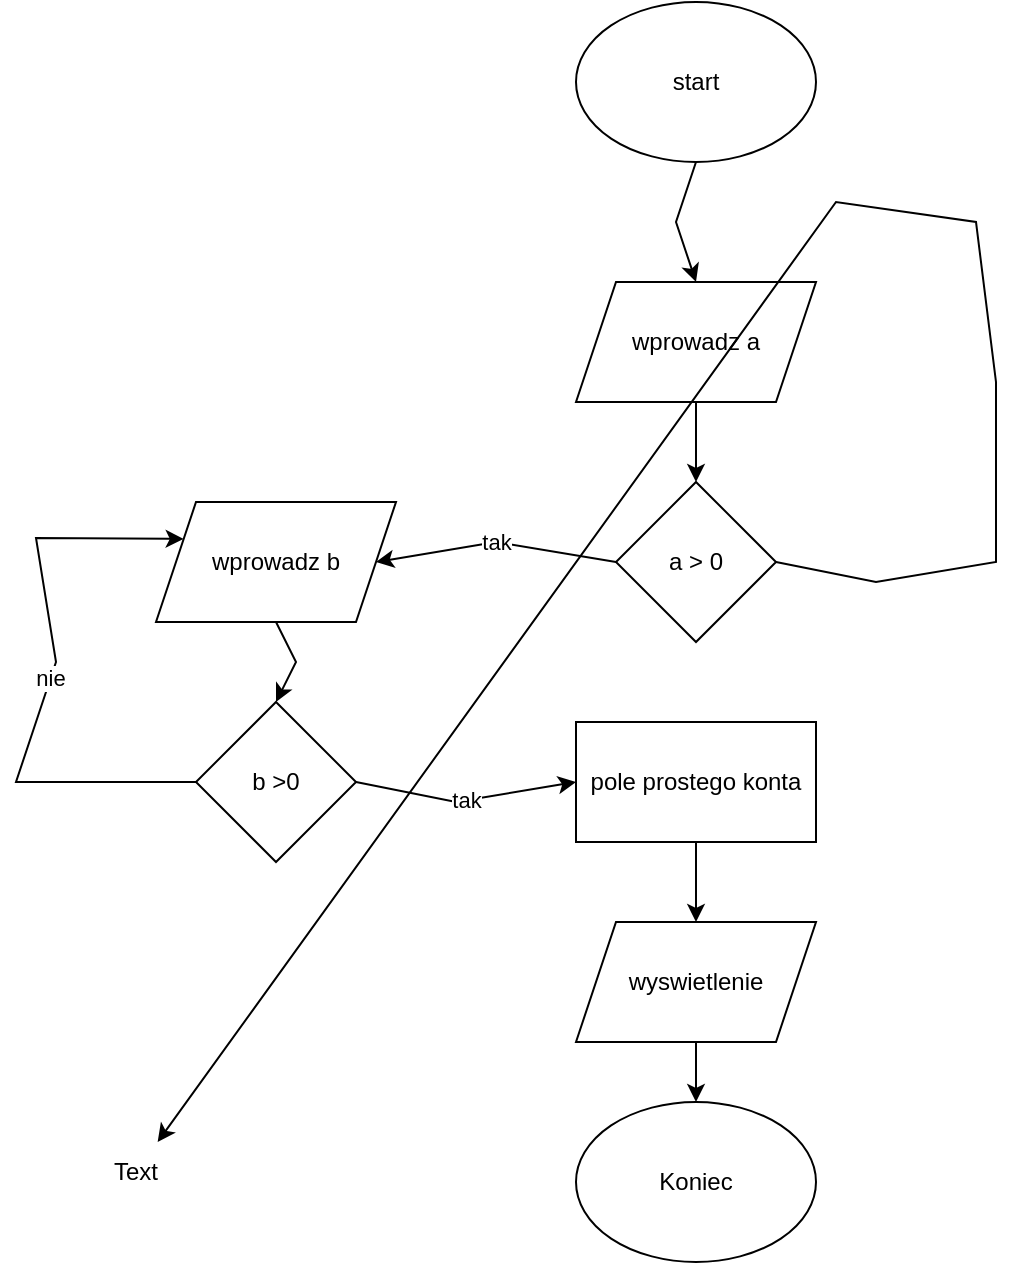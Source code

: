 <mxfile version="15.5.6" type="github">
  <diagram id="YcN0I72zvOR4fPA20HtF" name="Page-1">
    <mxGraphModel dx="1422" dy="794" grid="1" gridSize="10" guides="1" tooltips="1" connect="1" arrows="1" fold="1" page="1" pageScale="1" pageWidth="827" pageHeight="1169" math="0" shadow="0">
      <root>
        <mxCell id="0" />
        <mxCell id="1" parent="0" />
        <mxCell id="xXfHK_8Ia9Ldp2uMEZia-2" value="start" style="ellipse;whiteSpace=wrap;html=1;" vertex="1" parent="1">
          <mxGeometry x="340" y="50" width="120" height="80" as="geometry" />
        </mxCell>
        <mxCell id="xXfHK_8Ia9Ldp2uMEZia-3" value="wprowadz a" style="shape=parallelogram;perimeter=parallelogramPerimeter;whiteSpace=wrap;html=1;fixedSize=1;" vertex="1" parent="1">
          <mxGeometry x="340" y="190" width="120" height="60" as="geometry" />
        </mxCell>
        <mxCell id="xXfHK_8Ia9Ldp2uMEZia-4" value="a &amp;gt; 0" style="rhombus;whiteSpace=wrap;html=1;" vertex="1" parent="1">
          <mxGeometry x="360" y="290" width="80" height="80" as="geometry" />
        </mxCell>
        <mxCell id="xXfHK_8Ia9Ldp2uMEZia-5" value="pole prostego konta" style="rounded=0;whiteSpace=wrap;html=1;" vertex="1" parent="1">
          <mxGeometry x="340" y="410" width="120" height="60" as="geometry" />
        </mxCell>
        <mxCell id="xXfHK_8Ia9Ldp2uMEZia-6" value="wyswietlenie" style="shape=parallelogram;perimeter=parallelogramPerimeter;whiteSpace=wrap;html=1;fixedSize=1;" vertex="1" parent="1">
          <mxGeometry x="340" y="510" width="120" height="60" as="geometry" />
        </mxCell>
        <mxCell id="xXfHK_8Ia9Ldp2uMEZia-7" value="Koniec" style="ellipse;whiteSpace=wrap;html=1;" vertex="1" parent="1">
          <mxGeometry x="340" y="600" width="120" height="80" as="geometry" />
        </mxCell>
        <mxCell id="xXfHK_8Ia9Ldp2uMEZia-8" value="" style="endArrow=classic;html=1;rounded=0;exitX=0.5;exitY=1;exitDx=0;exitDy=0;entryX=0.5;entryY=0;entryDx=0;entryDy=0;" edge="1" parent="1" source="xXfHK_8Ia9Ldp2uMEZia-2" target="xXfHK_8Ia9Ldp2uMEZia-3">
          <mxGeometry width="50" height="50" relative="1" as="geometry">
            <mxPoint x="390" y="430" as="sourcePoint" />
            <mxPoint x="440" y="380" as="targetPoint" />
            <Array as="points">
              <mxPoint x="390" y="160" />
            </Array>
          </mxGeometry>
        </mxCell>
        <mxCell id="xXfHK_8Ia9Ldp2uMEZia-9" value="" style="endArrow=classic;html=1;rounded=0;exitX=0.5;exitY=1;exitDx=0;exitDy=0;" edge="1" parent="1" source="xXfHK_8Ia9Ldp2uMEZia-3" target="xXfHK_8Ia9Ldp2uMEZia-4">
          <mxGeometry width="50" height="50" relative="1" as="geometry">
            <mxPoint x="390" y="430" as="sourcePoint" />
            <mxPoint x="440" y="380" as="targetPoint" />
          </mxGeometry>
        </mxCell>
        <mxCell id="xXfHK_8Ia9Ldp2uMEZia-11" value="" style="endArrow=classic;html=1;rounded=0;exitX=0.5;exitY=1;exitDx=0;exitDy=0;" edge="1" parent="1" source="xXfHK_8Ia9Ldp2uMEZia-5" target="xXfHK_8Ia9Ldp2uMEZia-6">
          <mxGeometry width="50" height="50" relative="1" as="geometry">
            <mxPoint x="390" y="430" as="sourcePoint" />
            <mxPoint x="440" y="380" as="targetPoint" />
          </mxGeometry>
        </mxCell>
        <mxCell id="xXfHK_8Ia9Ldp2uMEZia-12" value="" style="endArrow=classic;html=1;rounded=0;exitX=0.5;exitY=1;exitDx=0;exitDy=0;entryX=0.5;entryY=0;entryDx=0;entryDy=0;" edge="1" parent="1" source="xXfHK_8Ia9Ldp2uMEZia-6" target="xXfHK_8Ia9Ldp2uMEZia-7">
          <mxGeometry width="50" height="50" relative="1" as="geometry">
            <mxPoint x="390" y="430" as="sourcePoint" />
            <mxPoint x="440" y="380" as="targetPoint" />
          </mxGeometry>
        </mxCell>
        <mxCell id="xXfHK_8Ia9Ldp2uMEZia-14" value="" style="endArrow=classic;html=1;rounded=0;exitX=1;exitY=0.5;exitDx=0;exitDy=0;" edge="1" parent="1" source="xXfHK_8Ia9Ldp2uMEZia-4" target="xXfHK_8Ia9Ldp2uMEZia-23">
          <mxGeometry width="50" height="50" relative="1" as="geometry">
            <mxPoint x="390" y="430" as="sourcePoint" />
            <mxPoint x="390" y="160" as="targetPoint" />
            <Array as="points">
              <mxPoint x="490" y="340" />
              <mxPoint x="550" y="330" />
              <mxPoint x="550" y="240" />
              <mxPoint x="540" y="160" />
              <mxPoint x="470" y="150" />
            </Array>
          </mxGeometry>
        </mxCell>
        <mxCell id="xXfHK_8Ia9Ldp2uMEZia-15" value="b &amp;gt;0" style="rhombus;whiteSpace=wrap;html=1;" vertex="1" parent="1">
          <mxGeometry x="150" y="400" width="80" height="80" as="geometry" />
        </mxCell>
        <mxCell id="xXfHK_8Ia9Ldp2uMEZia-18" value="wprowadz b" style="shape=parallelogram;perimeter=parallelogramPerimeter;whiteSpace=wrap;html=1;fixedSize=1;" vertex="1" parent="1">
          <mxGeometry x="130" y="300" width="120" height="60" as="geometry" />
        </mxCell>
        <mxCell id="xXfHK_8Ia9Ldp2uMEZia-19" value="tak" style="endArrow=classic;html=1;rounded=0;exitX=0;exitY=0.5;exitDx=0;exitDy=0;entryX=1;entryY=0.5;entryDx=0;entryDy=0;" edge="1" parent="1" source="xXfHK_8Ia9Ldp2uMEZia-4" target="xXfHK_8Ia9Ldp2uMEZia-18">
          <mxGeometry width="50" height="50" relative="1" as="geometry">
            <mxPoint x="390" y="430" as="sourcePoint" />
            <mxPoint x="440" y="380" as="targetPoint" />
            <Array as="points">
              <mxPoint x="300" y="320" />
            </Array>
          </mxGeometry>
        </mxCell>
        <mxCell id="xXfHK_8Ia9Ldp2uMEZia-20" value="" style="endArrow=classic;html=1;rounded=0;exitX=0.5;exitY=1;exitDx=0;exitDy=0;entryX=0.5;entryY=0;entryDx=0;entryDy=0;" edge="1" parent="1" source="xXfHK_8Ia9Ldp2uMEZia-18" target="xXfHK_8Ia9Ldp2uMEZia-15">
          <mxGeometry width="50" height="50" relative="1" as="geometry">
            <mxPoint x="390" y="430" as="sourcePoint" />
            <mxPoint x="440" y="380" as="targetPoint" />
            <Array as="points">
              <mxPoint x="200" y="380" />
            </Array>
          </mxGeometry>
        </mxCell>
        <mxCell id="xXfHK_8Ia9Ldp2uMEZia-21" value="tak" style="endArrow=classic;html=1;rounded=0;exitX=1;exitY=0.5;exitDx=0;exitDy=0;entryX=0;entryY=0.5;entryDx=0;entryDy=0;" edge="1" parent="1" source="xXfHK_8Ia9Ldp2uMEZia-15" target="xXfHK_8Ia9Ldp2uMEZia-5">
          <mxGeometry width="50" height="50" relative="1" as="geometry">
            <mxPoint x="390" y="430" as="sourcePoint" />
            <mxPoint x="440" y="380" as="targetPoint" />
            <Array as="points">
              <mxPoint x="280" y="450" />
            </Array>
          </mxGeometry>
        </mxCell>
        <mxCell id="xXfHK_8Ia9Ldp2uMEZia-22" value="nie" style="endArrow=classic;html=1;rounded=0;exitX=0;exitY=0.5;exitDx=0;exitDy=0;entryX=0;entryY=0.25;entryDx=0;entryDy=0;" edge="1" parent="1" source="xXfHK_8Ia9Ldp2uMEZia-15" target="xXfHK_8Ia9Ldp2uMEZia-18">
          <mxGeometry width="50" height="50" relative="1" as="geometry">
            <mxPoint x="390" y="430" as="sourcePoint" />
            <mxPoint x="60" y="330" as="targetPoint" />
            <Array as="points">
              <mxPoint x="60" y="440" />
              <mxPoint x="80" y="380" />
              <mxPoint x="70" y="318" />
            </Array>
          </mxGeometry>
        </mxCell>
        <mxCell id="xXfHK_8Ia9Ldp2uMEZia-23" value="Text" style="text;html=1;strokeColor=none;fillColor=none;align=center;verticalAlign=middle;whiteSpace=wrap;rounded=0;" vertex="1" parent="1">
          <mxGeometry x="80" y="620" width="80" height="30" as="geometry" />
        </mxCell>
      </root>
    </mxGraphModel>
  </diagram>
</mxfile>
